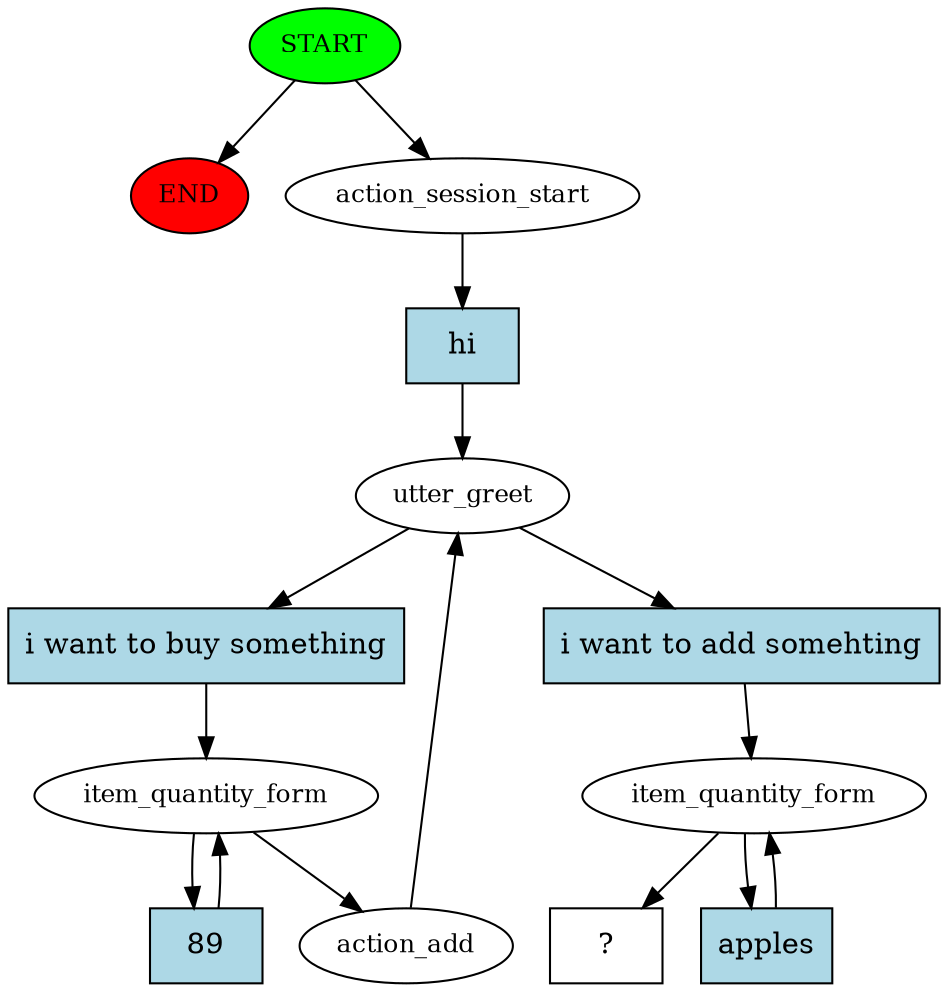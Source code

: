 digraph  {
0 [class="start active", fillcolor=green, fontsize=12, label=START, style=filled];
"-1" [class=end, fillcolor=red, fontsize=12, label=END, style=filled];
1 [class=active, fontsize=12, label=action_session_start];
2 [class=active, fontsize=12, label=utter_greet];
3 [class=active, fontsize=12, label=item_quantity_form];
6 [class=active, fontsize=12, label=action_add];
8 [class=active, fontsize=12, label=item_quantity_form];
10 [class="intent dashed active", label="  ?  ", shape=rect];
11 [class="intent active", fillcolor=lightblue, label=hi, shape=rect, style=filled];
12 [class="intent active", fillcolor=lightblue, label="i want to buy something", shape=rect, style=filled];
13 [class="intent active", fillcolor=lightblue, label="i want to add somehting", shape=rect, style=filled];
14 [class="intent active", fillcolor=lightblue, label=89, shape=rect, style=filled];
15 [class="intent active", fillcolor=lightblue, label=apples, shape=rect, style=filled];
0 -> "-1"  [class="", key=NONE, label=""];
0 -> 1  [class=active, key=NONE, label=""];
1 -> 11  [class=active, key=0];
2 -> 12  [class=active, key=0];
2 -> 13  [class=active, key=0];
3 -> 6  [class=active, key=NONE, label=""];
3 -> 14  [class=active, key=0];
6 -> 2  [class=active, key=NONE, label=""];
8 -> 10  [class=active, key=NONE, label=""];
8 -> 15  [class=active, key=0];
11 -> 2  [class=active, key=0];
12 -> 3  [class=active, key=0];
13 -> 8  [class=active, key=0];
14 -> 3  [class=active, key=0];
15 -> 8  [class=active, key=0];
}
